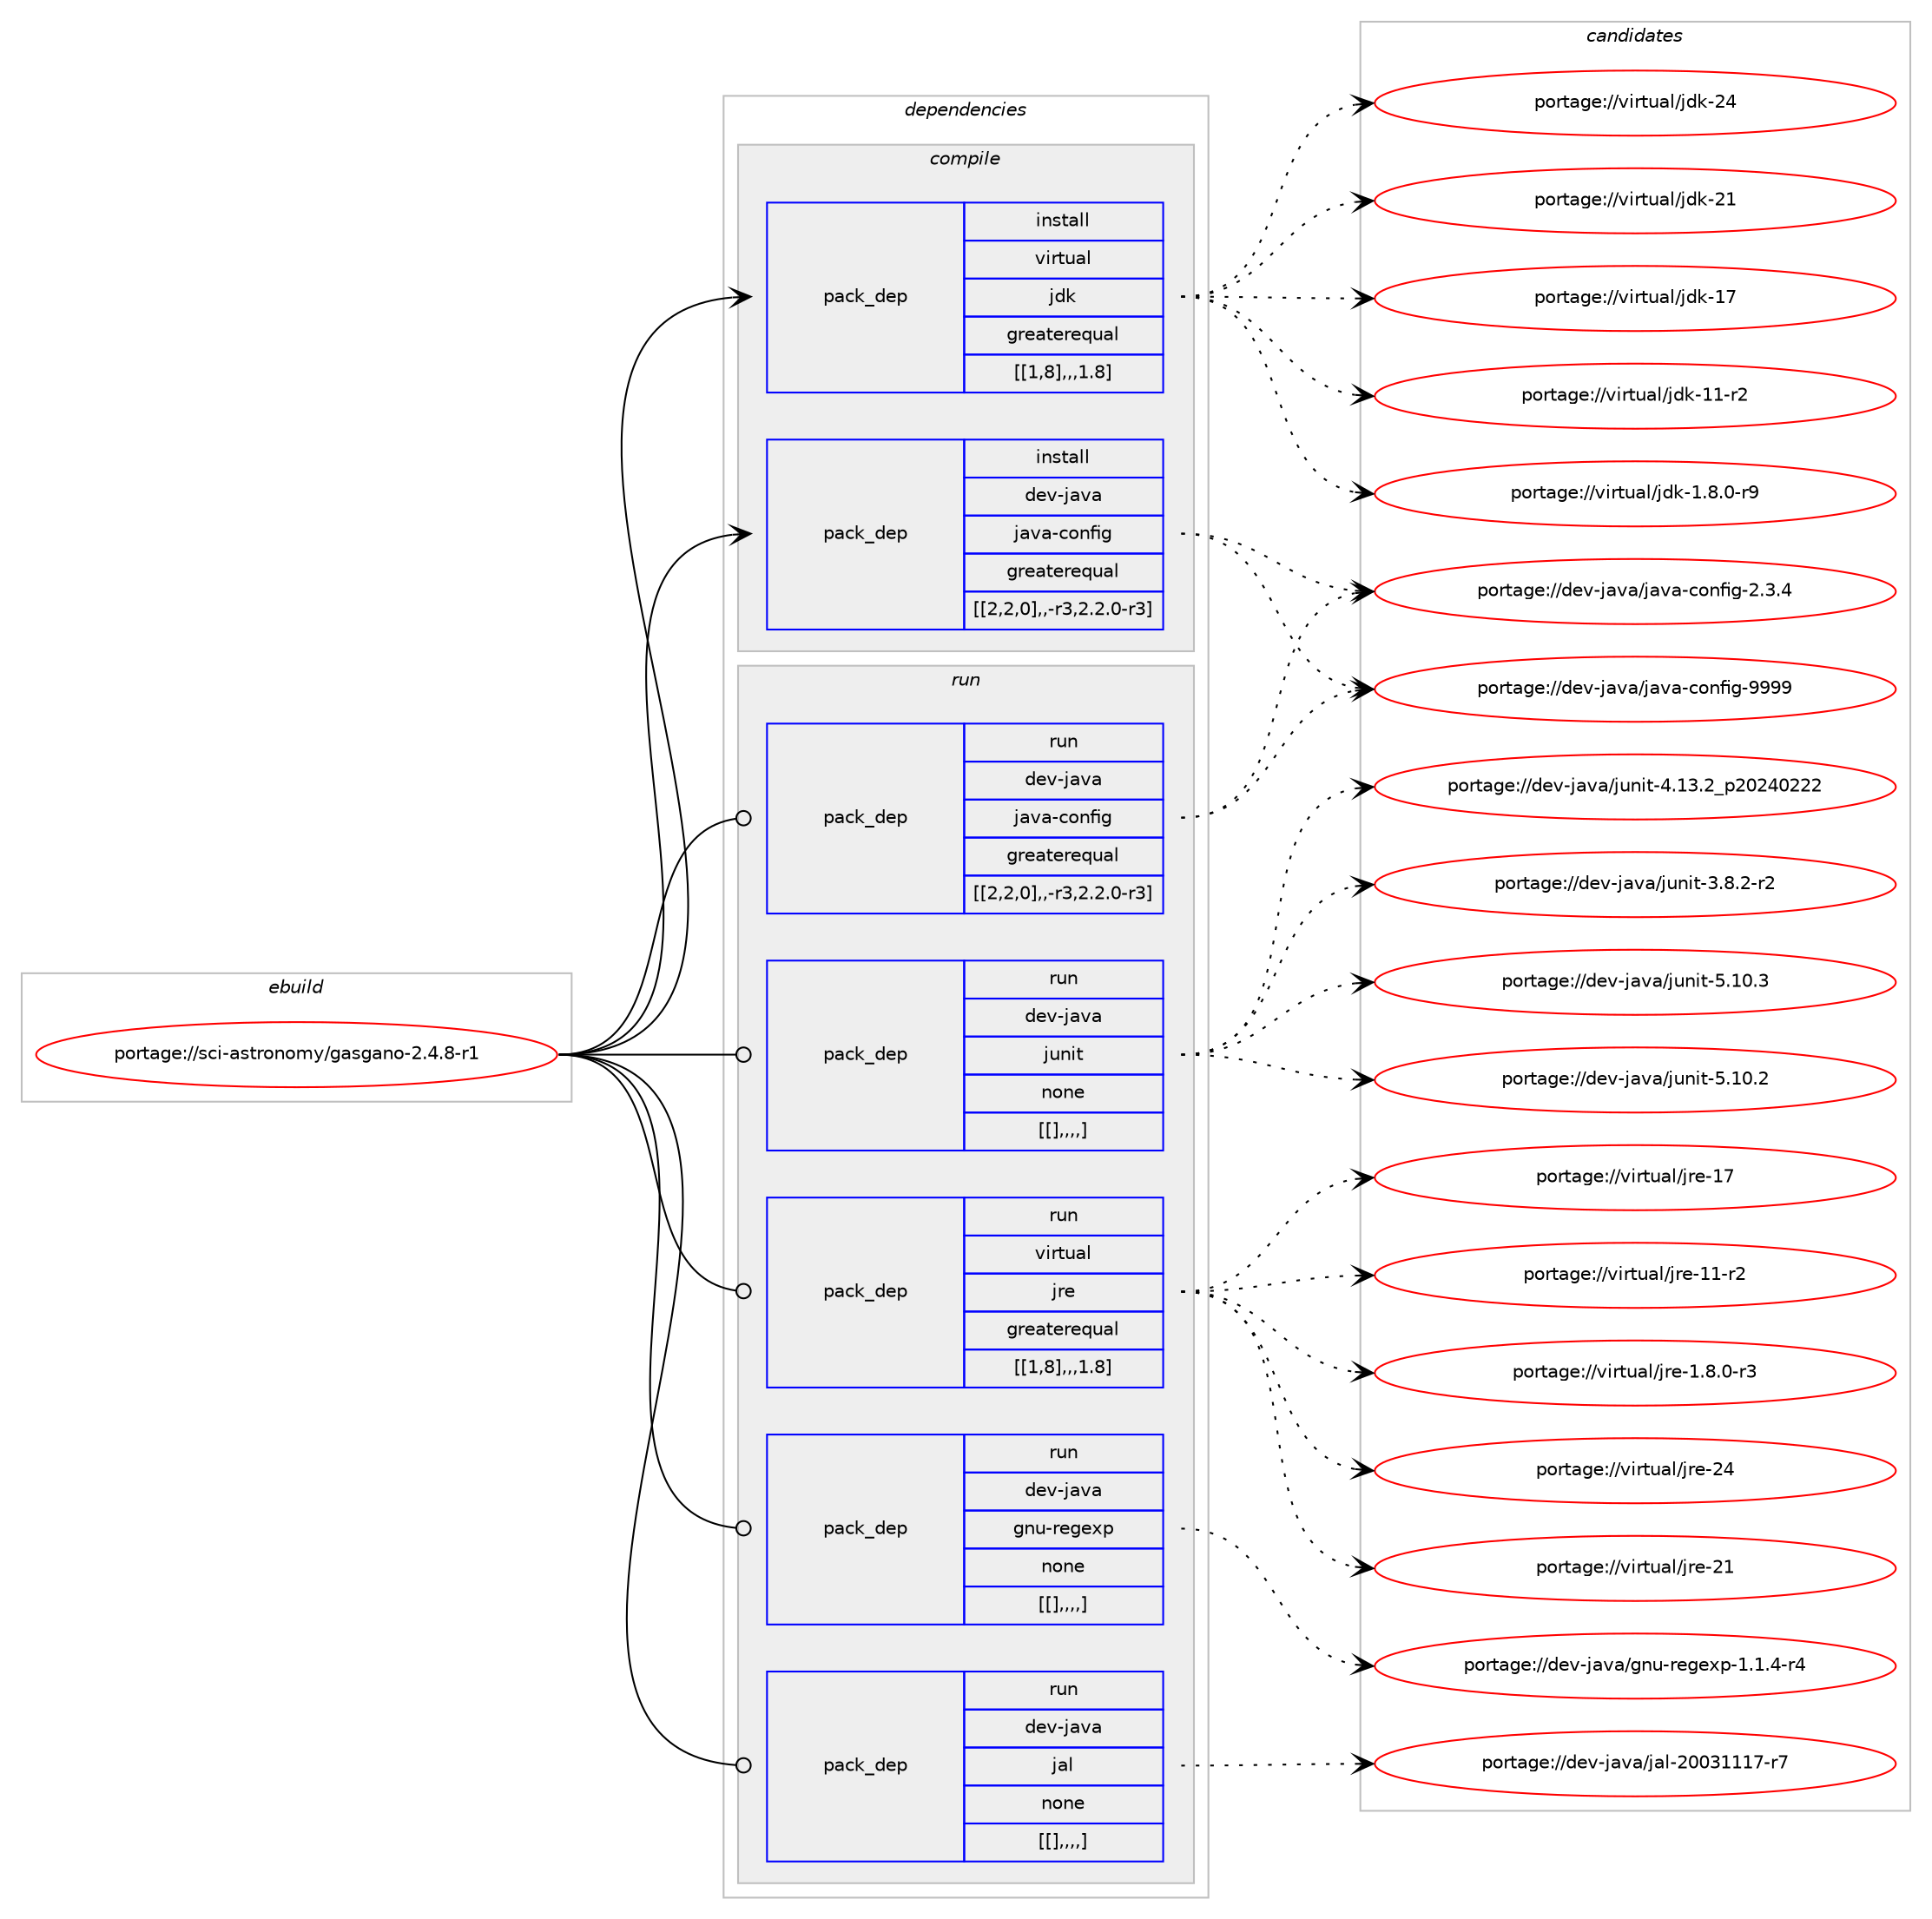 digraph prolog {

# *************
# Graph options
# *************

newrank=true;
concentrate=true;
compound=true;
graph [rankdir=LR,fontname=Helvetica,fontsize=10,ranksep=1.5];#, ranksep=2.5, nodesep=0.2];
edge  [arrowhead=vee];
node  [fontname=Helvetica,fontsize=10];

# **********
# The ebuild
# **********

subgraph cluster_leftcol {
color=gray;
label=<<i>ebuild</i>>;
id [label="portage://sci-astronomy/gasgano-2.4.8-r1", color=red, width=4, href="../sci-astronomy/gasgano-2.4.8-r1.svg"];
}

# ****************
# The dependencies
# ****************

subgraph cluster_midcol {
color=gray;
label=<<i>dependencies</i>>;
subgraph cluster_compile {
fillcolor="#eeeeee";
style=filled;
label=<<i>compile</i>>;
subgraph pack296654 {
dependency406997 [label=<<TABLE BORDER="0" CELLBORDER="1" CELLSPACING="0" CELLPADDING="4" WIDTH="220"><TR><TD ROWSPAN="6" CELLPADDING="30">pack_dep</TD></TR><TR><TD WIDTH="110">install</TD></TR><TR><TD>dev-java</TD></TR><TR><TD>java-config</TD></TR><TR><TD>greaterequal</TD></TR><TR><TD>[[2,2,0],,-r3,2.2.0-r3]</TD></TR></TABLE>>, shape=none, color=blue];
}
id:e -> dependency406997:w [weight=20,style="solid",arrowhead="vee"];
subgraph pack296655 {
dependency406998 [label=<<TABLE BORDER="0" CELLBORDER="1" CELLSPACING="0" CELLPADDING="4" WIDTH="220"><TR><TD ROWSPAN="6" CELLPADDING="30">pack_dep</TD></TR><TR><TD WIDTH="110">install</TD></TR><TR><TD>virtual</TD></TR><TR><TD>jdk</TD></TR><TR><TD>greaterequal</TD></TR><TR><TD>[[1,8],,,1.8]</TD></TR></TABLE>>, shape=none, color=blue];
}
id:e -> dependency406998:w [weight=20,style="solid",arrowhead="vee"];
}
subgraph cluster_compileandrun {
fillcolor="#eeeeee";
style=filled;
label=<<i>compile and run</i>>;
}
subgraph cluster_run {
fillcolor="#eeeeee";
style=filled;
label=<<i>run</i>>;
subgraph pack296656 {
dependency406999 [label=<<TABLE BORDER="0" CELLBORDER="1" CELLSPACING="0" CELLPADDING="4" WIDTH="220"><TR><TD ROWSPAN="6" CELLPADDING="30">pack_dep</TD></TR><TR><TD WIDTH="110">run</TD></TR><TR><TD>dev-java</TD></TR><TR><TD>gnu-regexp</TD></TR><TR><TD>none</TD></TR><TR><TD>[[],,,,]</TD></TR></TABLE>>, shape=none, color=blue];
}
id:e -> dependency406999:w [weight=20,style="solid",arrowhead="odot"];
subgraph pack296657 {
dependency407000 [label=<<TABLE BORDER="0" CELLBORDER="1" CELLSPACING="0" CELLPADDING="4" WIDTH="220"><TR><TD ROWSPAN="6" CELLPADDING="30">pack_dep</TD></TR><TR><TD WIDTH="110">run</TD></TR><TR><TD>dev-java</TD></TR><TR><TD>jal</TD></TR><TR><TD>none</TD></TR><TR><TD>[[],,,,]</TD></TR></TABLE>>, shape=none, color=blue];
}
id:e -> dependency407000:w [weight=20,style="solid",arrowhead="odot"];
subgraph pack296658 {
dependency407001 [label=<<TABLE BORDER="0" CELLBORDER="1" CELLSPACING="0" CELLPADDING="4" WIDTH="220"><TR><TD ROWSPAN="6" CELLPADDING="30">pack_dep</TD></TR><TR><TD WIDTH="110">run</TD></TR><TR><TD>dev-java</TD></TR><TR><TD>java-config</TD></TR><TR><TD>greaterequal</TD></TR><TR><TD>[[2,2,0],,-r3,2.2.0-r3]</TD></TR></TABLE>>, shape=none, color=blue];
}
id:e -> dependency407001:w [weight=20,style="solid",arrowhead="odot"];
subgraph pack296659 {
dependency407002 [label=<<TABLE BORDER="0" CELLBORDER="1" CELLSPACING="0" CELLPADDING="4" WIDTH="220"><TR><TD ROWSPAN="6" CELLPADDING="30">pack_dep</TD></TR><TR><TD WIDTH="110">run</TD></TR><TR><TD>dev-java</TD></TR><TR><TD>junit</TD></TR><TR><TD>none</TD></TR><TR><TD>[[],,,,]</TD></TR></TABLE>>, shape=none, color=blue];
}
id:e -> dependency407002:w [weight=20,style="solid",arrowhead="odot"];
subgraph pack296660 {
dependency407003 [label=<<TABLE BORDER="0" CELLBORDER="1" CELLSPACING="0" CELLPADDING="4" WIDTH="220"><TR><TD ROWSPAN="6" CELLPADDING="30">pack_dep</TD></TR><TR><TD WIDTH="110">run</TD></TR><TR><TD>virtual</TD></TR><TR><TD>jre</TD></TR><TR><TD>greaterequal</TD></TR><TR><TD>[[1,8],,,1.8]</TD></TR></TABLE>>, shape=none, color=blue];
}
id:e -> dependency407003:w [weight=20,style="solid",arrowhead="odot"];
}
}

# **************
# The candidates
# **************

subgraph cluster_choices {
rank=same;
color=gray;
label=<<i>candidates</i>>;

subgraph choice296654 {
color=black;
nodesep=1;
choice10010111845106971189747106971189745991111101021051034557575757 [label="portage://dev-java/java-config-9999", color=red, width=4,href="../dev-java/java-config-9999.svg"];
choice1001011184510697118974710697118974599111110102105103455046514652 [label="portage://dev-java/java-config-2.3.4", color=red, width=4,href="../dev-java/java-config-2.3.4.svg"];
dependency406997:e -> choice10010111845106971189747106971189745991111101021051034557575757:w [style=dotted,weight="100"];
dependency406997:e -> choice1001011184510697118974710697118974599111110102105103455046514652:w [style=dotted,weight="100"];
}
subgraph choice296655 {
color=black;
nodesep=1;
choice1181051141161179710847106100107455052 [label="portage://virtual/jdk-24", color=red, width=4,href="../virtual/jdk-24.svg"];
choice1181051141161179710847106100107455049 [label="portage://virtual/jdk-21", color=red, width=4,href="../virtual/jdk-21.svg"];
choice1181051141161179710847106100107454955 [label="portage://virtual/jdk-17", color=red, width=4,href="../virtual/jdk-17.svg"];
choice11810511411611797108471061001074549494511450 [label="portage://virtual/jdk-11-r2", color=red, width=4,href="../virtual/jdk-11-r2.svg"];
choice11810511411611797108471061001074549465646484511457 [label="portage://virtual/jdk-1.8.0-r9", color=red, width=4,href="../virtual/jdk-1.8.0-r9.svg"];
dependency406998:e -> choice1181051141161179710847106100107455052:w [style=dotted,weight="100"];
dependency406998:e -> choice1181051141161179710847106100107455049:w [style=dotted,weight="100"];
dependency406998:e -> choice1181051141161179710847106100107454955:w [style=dotted,weight="100"];
dependency406998:e -> choice11810511411611797108471061001074549494511450:w [style=dotted,weight="100"];
dependency406998:e -> choice11810511411611797108471061001074549465646484511457:w [style=dotted,weight="100"];
}
subgraph choice296656 {
color=black;
nodesep=1;
choice10010111845106971189747103110117451141011031011201124549464946524511452 [label="portage://dev-java/gnu-regexp-1.1.4-r4", color=red, width=4,href="../dev-java/gnu-regexp-1.1.4-r4.svg"];
dependency406999:e -> choice10010111845106971189747103110117451141011031011201124549464946524511452:w [style=dotted,weight="100"];
}
subgraph choice296657 {
color=black;
nodesep=1;
choice10010111845106971189747106971084550484851494949554511455 [label="portage://dev-java/jal-20031117-r7", color=red, width=4,href="../dev-java/jal-20031117-r7.svg"];
dependency407000:e -> choice10010111845106971189747106971084550484851494949554511455:w [style=dotted,weight="100"];
}
subgraph choice296658 {
color=black;
nodesep=1;
choice10010111845106971189747106971189745991111101021051034557575757 [label="portage://dev-java/java-config-9999", color=red, width=4,href="../dev-java/java-config-9999.svg"];
choice1001011184510697118974710697118974599111110102105103455046514652 [label="portage://dev-java/java-config-2.3.4", color=red, width=4,href="../dev-java/java-config-2.3.4.svg"];
dependency407001:e -> choice10010111845106971189747106971189745991111101021051034557575757:w [style=dotted,weight="100"];
dependency407001:e -> choice1001011184510697118974710697118974599111110102105103455046514652:w [style=dotted,weight="100"];
}
subgraph choice296659 {
color=black;
nodesep=1;
choice1001011184510697118974710611711010511645534649484651 [label="portage://dev-java/junit-5.10.3", color=red, width=4,href="../dev-java/junit-5.10.3.svg"];
choice1001011184510697118974710611711010511645534649484650 [label="portage://dev-java/junit-5.10.2", color=red, width=4,href="../dev-java/junit-5.10.2.svg"];
choice1001011184510697118974710611711010511645524649514650951125048505248505050 [label="portage://dev-java/junit-4.13.2_p20240222", color=red, width=4,href="../dev-java/junit-4.13.2_p20240222.svg"];
choice100101118451069711897471061171101051164551465646504511450 [label="portage://dev-java/junit-3.8.2-r2", color=red, width=4,href="../dev-java/junit-3.8.2-r2.svg"];
dependency407002:e -> choice1001011184510697118974710611711010511645534649484651:w [style=dotted,weight="100"];
dependency407002:e -> choice1001011184510697118974710611711010511645534649484650:w [style=dotted,weight="100"];
dependency407002:e -> choice1001011184510697118974710611711010511645524649514650951125048505248505050:w [style=dotted,weight="100"];
dependency407002:e -> choice100101118451069711897471061171101051164551465646504511450:w [style=dotted,weight="100"];
}
subgraph choice296660 {
color=black;
nodesep=1;
choice1181051141161179710847106114101455052 [label="portage://virtual/jre-24", color=red, width=4,href="../virtual/jre-24.svg"];
choice1181051141161179710847106114101455049 [label="portage://virtual/jre-21", color=red, width=4,href="../virtual/jre-21.svg"];
choice1181051141161179710847106114101454955 [label="portage://virtual/jre-17", color=red, width=4,href="../virtual/jre-17.svg"];
choice11810511411611797108471061141014549494511450 [label="portage://virtual/jre-11-r2", color=red, width=4,href="../virtual/jre-11-r2.svg"];
choice11810511411611797108471061141014549465646484511451 [label="portage://virtual/jre-1.8.0-r3", color=red, width=4,href="../virtual/jre-1.8.0-r3.svg"];
dependency407003:e -> choice1181051141161179710847106114101455052:w [style=dotted,weight="100"];
dependency407003:e -> choice1181051141161179710847106114101455049:w [style=dotted,weight="100"];
dependency407003:e -> choice1181051141161179710847106114101454955:w [style=dotted,weight="100"];
dependency407003:e -> choice11810511411611797108471061141014549494511450:w [style=dotted,weight="100"];
dependency407003:e -> choice11810511411611797108471061141014549465646484511451:w [style=dotted,weight="100"];
}
}

}
